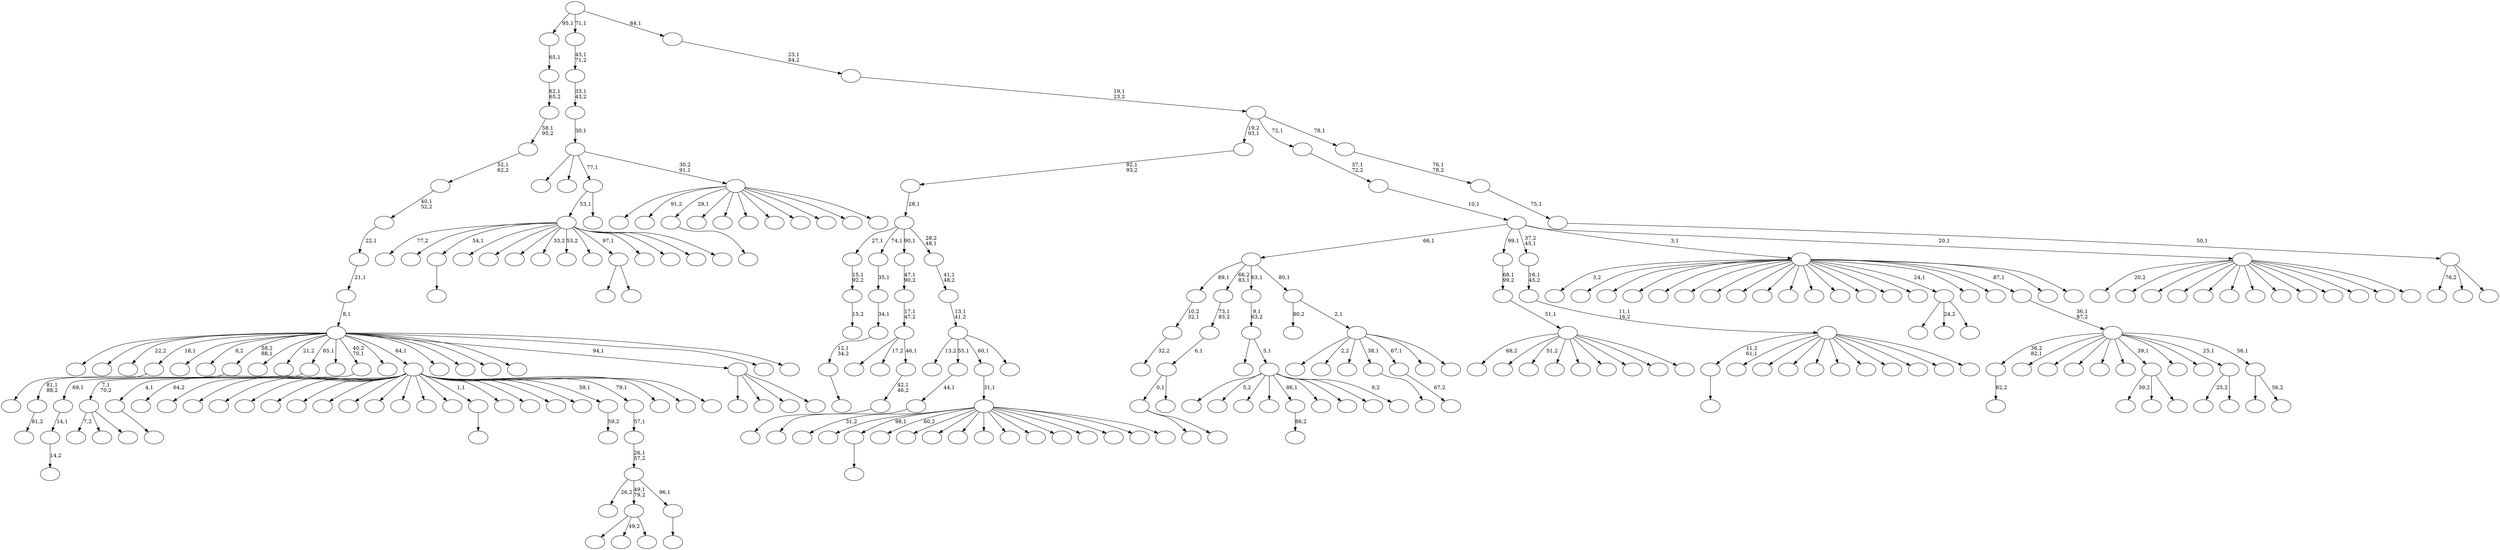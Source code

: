 digraph T {
	300 [label=""]
	299 [label=""]
	298 [label=""]
	297 [label=""]
	296 [label=""]
	295 [label=""]
	294 [label=""]
	293 [label=""]
	292 [label=""]
	291 [label=""]
	290 [label=""]
	289 [label=""]
	288 [label=""]
	287 [label=""]
	286 [label=""]
	285 [label=""]
	284 [label=""]
	283 [label=""]
	282 [label=""]
	281 [label=""]
	280 [label=""]
	279 [label=""]
	278 [label=""]
	277 [label=""]
	276 [label=""]
	275 [label=""]
	274 [label=""]
	273 [label=""]
	272 [label=""]
	271 [label=""]
	270 [label=""]
	269 [label=""]
	268 [label=""]
	267 [label=""]
	266 [label=""]
	265 [label=""]
	264 [label=""]
	263 [label=""]
	262 [label=""]
	261 [label=""]
	260 [label=""]
	259 [label=""]
	258 [label=""]
	257 [label=""]
	256 [label=""]
	255 [label=""]
	254 [label=""]
	253 [label=""]
	252 [label=""]
	251 [label=""]
	250 [label=""]
	249 [label=""]
	248 [label=""]
	247 [label=""]
	246 [label=""]
	245 [label=""]
	244 [label=""]
	243 [label=""]
	242 [label=""]
	241 [label=""]
	240 [label=""]
	239 [label=""]
	238 [label=""]
	237 [label=""]
	236 [label=""]
	235 [label=""]
	234 [label=""]
	233 [label=""]
	232 [label=""]
	231 [label=""]
	230 [label=""]
	229 [label=""]
	228 [label=""]
	227 [label=""]
	226 [label=""]
	225 [label=""]
	224 [label=""]
	223 [label=""]
	222 [label=""]
	221 [label=""]
	220 [label=""]
	219 [label=""]
	218 [label=""]
	217 [label=""]
	216 [label=""]
	215 [label=""]
	214 [label=""]
	213 [label=""]
	212 [label=""]
	211 [label=""]
	210 [label=""]
	209 [label=""]
	208 [label=""]
	207 [label=""]
	206 [label=""]
	205 [label=""]
	204 [label=""]
	203 [label=""]
	202 [label=""]
	201 [label=""]
	200 [label=""]
	199 [label=""]
	198 [label=""]
	197 [label=""]
	196 [label=""]
	195 [label=""]
	194 [label=""]
	193 [label=""]
	192 [label=""]
	191 [label=""]
	190 [label=""]
	189 [label=""]
	188 [label=""]
	187 [label=""]
	186 [label=""]
	185 [label=""]
	184 [label=""]
	183 [label=""]
	182 [label=""]
	181 [label=""]
	180 [label=""]
	179 [label=""]
	178 [label=""]
	177 [label=""]
	176 [label=""]
	175 [label=""]
	174 [label=""]
	173 [label=""]
	172 [label=""]
	171 [label=""]
	170 [label=""]
	169 [label=""]
	168 [label=""]
	167 [label=""]
	166 [label=""]
	165 [label=""]
	164 [label=""]
	163 [label=""]
	162 [label=""]
	161 [label=""]
	160 [label=""]
	159 [label=""]
	158 [label=""]
	157 [label=""]
	156 [label=""]
	155 [label=""]
	154 [label=""]
	153 [label=""]
	152 [label=""]
	151 [label=""]
	150 [label=""]
	149 [label=""]
	148 [label=""]
	147 [label=""]
	146 [label=""]
	145 [label=""]
	144 [label=""]
	143 [label=""]
	142 [label=""]
	141 [label=""]
	140 [label=""]
	139 [label=""]
	138 [label=""]
	137 [label=""]
	136 [label=""]
	135 [label=""]
	134 [label=""]
	133 [label=""]
	132 [label=""]
	131 [label=""]
	130 [label=""]
	129 [label=""]
	128 [label=""]
	127 [label=""]
	126 [label=""]
	125 [label=""]
	124 [label=""]
	123 [label=""]
	122 [label=""]
	121 [label=""]
	120 [label=""]
	119 [label=""]
	118 [label=""]
	117 [label=""]
	116 [label=""]
	115 [label=""]
	114 [label=""]
	113 [label=""]
	112 [label=""]
	111 [label=""]
	110 [label=""]
	109 [label=""]
	108 [label=""]
	107 [label=""]
	106 [label=""]
	105 [label=""]
	104 [label=""]
	103 [label=""]
	102 [label=""]
	101 [label=""]
	100 [label=""]
	99 [label=""]
	98 [label=""]
	97 [label=""]
	96 [label=""]
	95 [label=""]
	94 [label=""]
	93 [label=""]
	92 [label=""]
	91 [label=""]
	90 [label=""]
	89 [label=""]
	88 [label=""]
	87 [label=""]
	86 [label=""]
	85 [label=""]
	84 [label=""]
	83 [label=""]
	82 [label=""]
	81 [label=""]
	80 [label=""]
	79 [label=""]
	78 [label=""]
	77 [label=""]
	76 [label=""]
	75 [label=""]
	74 [label=""]
	73 [label=""]
	72 [label=""]
	71 [label=""]
	70 [label=""]
	69 [label=""]
	68 [label=""]
	67 [label=""]
	66 [label=""]
	65 [label=""]
	64 [label=""]
	63 [label=""]
	62 [label=""]
	61 [label=""]
	60 [label=""]
	59 [label=""]
	58 [label=""]
	57 [label=""]
	56 [label=""]
	55 [label=""]
	54 [label=""]
	53 [label=""]
	52 [label=""]
	51 [label=""]
	50 [label=""]
	49 [label=""]
	48 [label=""]
	47 [label=""]
	46 [label=""]
	45 [label=""]
	44 [label=""]
	43 [label=""]
	42 [label=""]
	41 [label=""]
	40 [label=""]
	39 [label=""]
	38 [label=""]
	37 [label=""]
	36 [label=""]
	35 [label=""]
	34 [label=""]
	33 [label=""]
	32 [label=""]
	31 [label=""]
	30 [label=""]
	29 [label=""]
	28 [label=""]
	27 [label=""]
	26 [label=""]
	25 [label=""]
	24 [label=""]
	23 [label=""]
	22 [label=""]
	21 [label=""]
	20 [label=""]
	19 [label=""]
	18 [label=""]
	17 [label=""]
	16 [label=""]
	15 [label=""]
	14 [label=""]
	13 [label=""]
	12 [label=""]
	11 [label=""]
	10 [label=""]
	9 [label=""]
	8 [label=""]
	7 [label=""]
	6 [label=""]
	5 [label=""]
	4 [label=""]
	3 [label=""]
	2 [label=""]
	1 [label=""]
	0 [label=""]
	296 -> 297 [label=""]
	287 -> 288 [label=""]
	274 -> 275 [label=""]
	271 -> 272 [label="15,2"]
	270 -> 271 [label="15,1\n92,2"]
	261 -> 262 [label=""]
	258 -> 259 [label=""]
	256 -> 257 [label=""]
	247 -> 248 [label="32,2"]
	246 -> 247 [label="10,2\n32,1"]
	233 -> 234 [label="81,2"]
	232 -> 233 [label="81,1\n88,2"]
	222 -> 223 [label="82,2"]
	218 -> 219 [label=""]
	217 -> 218 [label="12,1\n34,2"]
	216 -> 217 [label="34,1"]
	215 -> 216 [label="35,1"]
	211 -> 212 [label=""]
	204 -> 205 [label=""]
	203 -> 204 [label="44,1"]
	189 -> 190 [label=""]
	184 -> 187 [label=""]
	184 -> 185 [label=""]
	182 -> 183 [label="14,2"]
	181 -> 182 [label="14,1"]
	180 -> 181 [label="69,1"]
	177 -> 178 [label=""]
	176 -> 177 [label="42,1\n46,2"]
	175 -> 298 [label=""]
	175 -> 193 [label="17,2"]
	175 -> 176 [label="46,1"]
	174 -> 175 [label="17,1\n47,2"]
	173 -> 174 [label="47,1\n90,2"]
	150 -> 151 [label="67,2"]
	146 -> 147 [label="86,2"]
	142 -> 184 [label="0,1"]
	142 -> 143 [label=""]
	141 -> 142 [label="6,1"]
	140 -> 141 [label="73,1\n83,2"]
	138 -> 172 [label=""]
	138 -> 139 [label=""]
	136 -> 252 [label=""]
	136 -> 231 [label="49,2"]
	136 -> 137 [label=""]
	118 -> 119 [label="59,2"]
	112 -> 294 [label="7,2"]
	112 -> 124 [label=""]
	112 -> 113 [label=""]
	111 -> 112 [label="7,1\n70,2"]
	107 -> 235 [label=""]
	107 -> 206 [label="24,2"]
	107 -> 108 [label=""]
	105 -> 106 [label=""]
	104 -> 196 [label="26,2"]
	104 -> 136 [label="49,1\n79,2"]
	104 -> 105 [label="96,1"]
	103 -> 104 [label="26,1\n57,2"]
	102 -> 103 [label="57,1"]
	98 -> 243 [label="39,2"]
	98 -> 170 [label=""]
	98 -> 99 [label=""]
	83 -> 299 [label=""]
	83 -> 229 [label="5,2"]
	83 -> 195 [label=""]
	83 -> 186 [label=""]
	83 -> 146 [label="86,1"]
	83 -> 145 [label=""]
	83 -> 114 [label=""]
	83 -> 110 [label=""]
	83 -> 84 [label="9,2"]
	82 -> 144 [label=""]
	82 -> 83 [label="5,1"]
	81 -> 82 [label="9,1\n63,2"]
	78 -> 296 [label="4,1"]
	78 -> 285 [label="64,2"]
	78 -> 283 [label=""]
	78 -> 279 [label=""]
	78 -> 268 [label=""]
	78 -> 267 [label=""]
	78 -> 265 [label=""]
	78 -> 250 [label=""]
	78 -> 225 [label=""]
	78 -> 224 [label=""]
	78 -> 210 [label=""]
	78 -> 207 [label=""]
	78 -> 192 [label=""]
	78 -> 191 [label=""]
	78 -> 189 [label="1,1"]
	78 -> 167 [label=""]
	78 -> 165 [label=""]
	78 -> 164 [label=""]
	78 -> 122 [label=""]
	78 -> 118 [label="59,1"]
	78 -> 102 [label="79,1"]
	78 -> 95 [label=""]
	78 -> 86 [label=""]
	78 -> 79 [label=""]
	76 -> 127 [label="25,2"]
	76 -> 77 [label=""]
	72 -> 291 [label=""]
	72 -> 282 [label="2,2"]
	72 -> 240 [label=""]
	72 -> 211 [label="38,1"]
	72 -> 150 [label="67,1"]
	72 -> 88 [label=""]
	72 -> 73 [label=""]
	71 -> 286 [label="80,2"]
	71 -> 72 [label="2,1"]
	70 -> 246 [label="89,1"]
	70 -> 140 [label="66,2\n83,1"]
	70 -> 81 [label="63,1"]
	70 -> 71 [label="80,1"]
	67 -> 266 [label="77,2"]
	67 -> 263 [label=""]
	67 -> 256 [label="54,1"]
	67 -> 254 [label=""]
	67 -> 239 [label=""]
	67 -> 208 [label=""]
	67 -> 166 [label="33,2"]
	67 -> 161 [label="53,2"]
	67 -> 153 [label=""]
	67 -> 138 [label="97,1"]
	67 -> 128 [label=""]
	67 -> 100 [label=""]
	67 -> 90 [label=""]
	67 -> 68 [label=""]
	64 -> 227 [label=""]
	64 -> 65 [label="56,2"]
	63 -> 222 [label="36,2\n82,1"]
	63 -> 202 [label=""]
	63 -> 188 [label=""]
	63 -> 163 [label=""]
	63 -> 129 [label=""]
	63 -> 101 [label=""]
	63 -> 98 [label="39,1"]
	63 -> 93 [label=""]
	63 -> 85 [label=""]
	63 -> 76 [label="25,1"]
	63 -> 64 [label="56,1"]
	62 -> 63 [label="36,1\n87,2"]
	59 -> 277 [label="31,2"]
	59 -> 269 [label=""]
	59 -> 258 [label="98,1"]
	59 -> 255 [label="60,2"]
	59 -> 245 [label=""]
	59 -> 221 [label=""]
	59 -> 198 [label=""]
	59 -> 197 [label=""]
	59 -> 179 [label=""]
	59 -> 169 [label=""]
	59 -> 155 [label=""]
	59 -> 126 [label=""]
	59 -> 125 [label=""]
	59 -> 91 [label=""]
	59 -> 60 [label=""]
	58 -> 59 [label="31,1"]
	52 -> 249 [label=""]
	52 -> 80 [label=""]
	52 -> 66 [label=""]
	52 -> 53 [label=""]
	50 -> 238 [label="68,2"]
	50 -> 199 [label=""]
	50 -> 194 [label="51,2"]
	50 -> 157 [label=""]
	50 -> 135 [label=""]
	50 -> 121 [label=""]
	50 -> 97 [label=""]
	50 -> 92 [label=""]
	50 -> 51 [label=""]
	49 -> 50 [label="51,1"]
	48 -> 49 [label="68,1\n99,2"]
	44 -> 300 [label=""]
	44 -> 295 [label=""]
	44 -> 289 [label="22,2"]
	44 -> 274 [label="18,1"]
	44 -> 241 [label=""]
	44 -> 237 [label="8,2"]
	44 -> 232 [label="58,2\n88,1"]
	44 -> 226 [label=""]
	44 -> 213 [label="21,2"]
	44 -> 180 [label="85,1"]
	44 -> 156 [label=""]
	44 -> 111 [label="40,2\n70,1"]
	44 -> 94 [label=""]
	44 -> 78 [label="64,1"]
	44 -> 69 [label=""]
	44 -> 56 [label=""]
	44 -> 55 [label=""]
	44 -> 54 [label=""]
	44 -> 52 [label="94,1"]
	44 -> 46 [label=""]
	44 -> 45 [label=""]
	43 -> 44 [label="8,1"]
	42 -> 43 [label="21,1"]
	41 -> 42 [label="22,1"]
	40 -> 41 [label="40,1\n52,2"]
	39 -> 40 [label="52,1\n62,2"]
	38 -> 39 [label="58,1\n95,2"]
	37 -> 38 [label="62,1\n65,2"]
	36 -> 37 [label="65,1"]
	34 -> 67 [label="53,1"]
	34 -> 35 [label=""]
	31 -> 287 [label="11,2\n61,1"]
	31 -> 276 [label=""]
	31 -> 273 [label=""]
	31 -> 242 [label=""]
	31 -> 228 [label=""]
	31 -> 209 [label=""]
	31 -> 201 [label=""]
	31 -> 171 [label=""]
	31 -> 168 [label=""]
	31 -> 61 [label=""]
	31 -> 32 [label=""]
	30 -> 31 [label="11,1\n16,2"]
	29 -> 30 [label="16,1\n45,2"]
	27 -> 293 [label="3,2"]
	27 -> 281 [label=""]
	27 -> 260 [label=""]
	27 -> 251 [label=""]
	27 -> 244 [label=""]
	27 -> 230 [label=""]
	27 -> 220 [label=""]
	27 -> 162 [label=""]
	27 -> 159 [label=""]
	27 -> 154 [label=""]
	27 -> 133 [label=""]
	27 -> 131 [label=""]
	27 -> 123 [label=""]
	27 -> 116 [label=""]
	27 -> 109 [label=""]
	27 -> 107 [label="24,1"]
	27 -> 75 [label=""]
	27 -> 74 [label=""]
	27 -> 62 [label="87,1"]
	27 -> 47 [label=""]
	27 -> 28 [label=""]
	25 -> 278 [label=""]
	25 -> 264 [label="91,2"]
	25 -> 261 [label="29,1"]
	25 -> 149 [label=""]
	25 -> 134 [label=""]
	25 -> 132 [label=""]
	25 -> 117 [label=""]
	25 -> 89 [label=""]
	25 -> 57 [label=""]
	25 -> 33 [label=""]
	25 -> 26 [label=""]
	24 -> 200 [label=""]
	24 -> 130 [label=""]
	24 -> 34 [label="77,1"]
	24 -> 25 [label="30,2\n91,1"]
	23 -> 24 [label="30,1"]
	22 -> 23 [label="33,1\n43,2"]
	21 -> 22 [label="43,1\n71,2"]
	19 -> 214 [label="13,2"]
	19 -> 203 [label="55,1"]
	19 -> 58 [label="60,1"]
	19 -> 20 [label=""]
	18 -> 19 [label="13,1\n41,2"]
	17 -> 18 [label="41,1\n48,2"]
	16 -> 270 [label="27,1"]
	16 -> 215 [label="74,1"]
	16 -> 173 [label="90,1"]
	16 -> 17 [label="28,2\n48,1"]
	15 -> 16 [label="28,1"]
	14 -> 15 [label="92,1\n93,2"]
	12 -> 292 [label="20,2"]
	12 -> 290 [label=""]
	12 -> 284 [label=""]
	12 -> 280 [label=""]
	12 -> 236 [label=""]
	12 -> 160 [label=""]
	12 -> 158 [label=""]
	12 -> 152 [label=""]
	12 -> 148 [label=""]
	12 -> 120 [label=""]
	12 -> 115 [label=""]
	12 -> 96 [label=""]
	12 -> 13 [label=""]
	11 -> 70 [label="66,1"]
	11 -> 48 [label="99,1"]
	11 -> 29 [label="37,2\n45,1"]
	11 -> 27 [label="3,1"]
	11 -> 12 [label="20,1"]
	10 -> 11 [label="10,1"]
	9 -> 10 [label="37,1\n72,2"]
	7 -> 253 [label="76,2"]
	7 -> 87 [label=""]
	7 -> 8 [label=""]
	6 -> 7 [label="50,1"]
	5 -> 6 [label="75,1"]
	4 -> 5 [label="76,1\n78,2"]
	3 -> 14 [label="19,2\n93,1"]
	3 -> 9 [label="72,1"]
	3 -> 4 [label="78,1"]
	2 -> 3 [label="19,1\n23,2"]
	1 -> 2 [label="23,1\n84,2"]
	0 -> 36 [label="95,1"]
	0 -> 21 [label="71,1"]
	0 -> 1 [label="84,1"]
}

